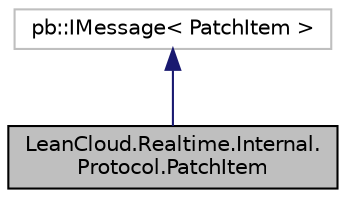 digraph "LeanCloud.Realtime.Internal.Protocol.PatchItem"
{
  edge [fontname="Helvetica",fontsize="10",labelfontname="Helvetica",labelfontsize="10"];
  node [fontname="Helvetica",fontsize="10",shape=record];
  Node1 [label="LeanCloud.Realtime.Internal.\lProtocol.PatchItem",height=0.2,width=0.4,color="black", fillcolor="grey75", style="filled", fontcolor="black"];
  Node2 -> Node1 [dir="back",color="midnightblue",fontsize="10",style="solid",fontname="Helvetica"];
  Node2 [label="pb::IMessage\< PatchItem \>",height=0.2,width=0.4,color="grey75", fillcolor="white", style="filled"];
}
